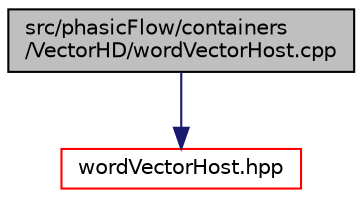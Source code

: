 digraph "src/phasicFlow/containers/VectorHD/wordVectorHost.cpp"
{
 // LATEX_PDF_SIZE
  edge [fontname="Helvetica",fontsize="10",labelfontname="Helvetica",labelfontsize="10"];
  node [fontname="Helvetica",fontsize="10",shape=record];
  Node1 [label="src/phasicFlow/containers\l/VectorHD/wordVectorHost.cpp",height=0.2,width=0.4,color="black", fillcolor="grey75", style="filled", fontcolor="black",tooltip=" "];
  Node1 -> Node2 [color="midnightblue",fontsize="10",style="solid",fontname="Helvetica"];
  Node2 [label="wordVectorHost.hpp",height=0.2,width=0.4,color="red", fillcolor="white", style="filled",URL="$wordVectorHost_8hpp.html",tooltip=" "];
}
